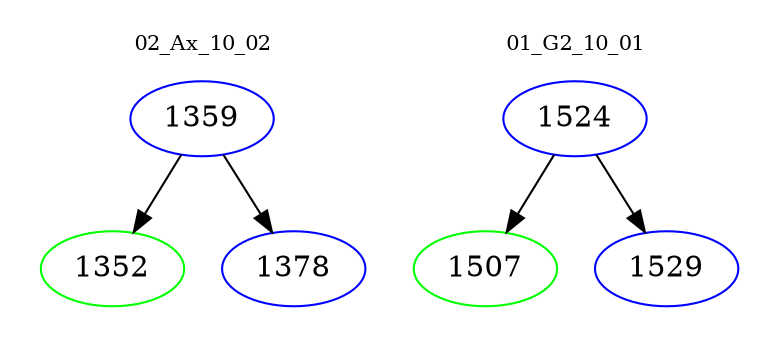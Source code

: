 digraph{
subgraph cluster_0 {
color = white
label = "02_Ax_10_02";
fontsize=10;
T0_1359 [label="1359", color="blue"]
T0_1359 -> T0_1352 [color="black"]
T0_1352 [label="1352", color="green"]
T0_1359 -> T0_1378 [color="black"]
T0_1378 [label="1378", color="blue"]
}
subgraph cluster_1 {
color = white
label = "01_G2_10_01";
fontsize=10;
T1_1524 [label="1524", color="blue"]
T1_1524 -> T1_1507 [color="black"]
T1_1507 [label="1507", color="green"]
T1_1524 -> T1_1529 [color="black"]
T1_1529 [label="1529", color="blue"]
}
}
